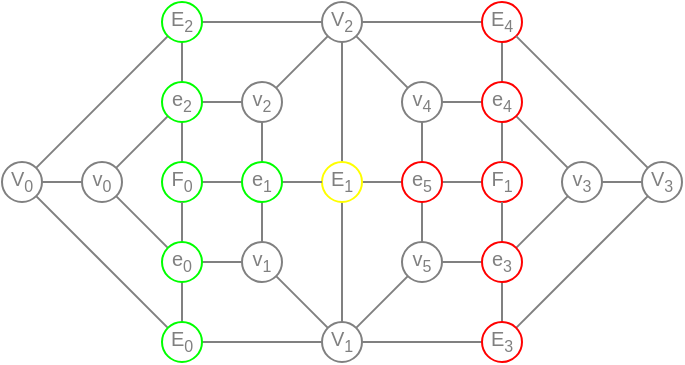<mxfile scale="2" border="0">
    <diagram id="HJPN8NNFklnFT6mf5z9x" name="Page-1">
        <mxGraphModel dx="83" dy="352" grid="1" gridSize="10" guides="1" tooltips="1" connect="1" arrows="1" fold="1" page="0" pageScale="1" pageWidth="850" pageHeight="1100" background="none" math="0" shadow="0">
            <root>
                <mxCell id="0"/>
                <mxCell id="1" style="locked=1;" parent="0" visible="0"/>
                <mxCell id="8" value="" style="triangle;whiteSpace=wrap;html=1;strokeColor=none;fillColor=#00FF00;fontColor=#808080;fillStyle=auto;rotation=-180;fontSize=10;" parent="1" vertex="1">
                    <mxGeometry x="320" y="300" width="80" height="120" as="geometry"/>
                </mxCell>
                <mxCell id="3" value="" style="triangle;whiteSpace=wrap;html=1;strokeColor=none;fillColor=#FF0000;fontColor=#808080;fillStyle=auto;fontSize=10;" parent="1" vertex="1">
                    <mxGeometry x="400" y="300" width="80" height="120" as="geometry"/>
                </mxCell>
                <mxCell id="2" value="" style="endArrow=none;html=1;startArrow=oval;startFill=1;endFill=0;rounded=0;strokeColor=#808080;targetPerimeterSpacing=0;sourcePerimeterSpacing=0;startSize=5;endSize=5;fontSize=10;fontColor=#808080;" parent="1" edge="1">
                    <mxGeometry width="50" height="50" relative="1" as="geometry">
                        <mxPoint x="320" y="360" as="sourcePoint"/>
                        <mxPoint x="400" y="300" as="targetPoint"/>
                    </mxGeometry>
                </mxCell>
                <mxCell id="4" value="" style="endArrow=none;html=1;startArrow=oval;startFill=1;endFill=0;rounded=0;strokeColor=#808080;targetPerimeterSpacing=0;sourcePerimeterSpacing=0;startSize=5;endSize=5;fontSize=10;fontColor=#808080;" parent="1" edge="1">
                    <mxGeometry width="50" height="50" relative="1" as="geometry">
                        <mxPoint x="400" y="300" as="sourcePoint"/>
                        <mxPoint x="480" y="360" as="targetPoint"/>
                    </mxGeometry>
                </mxCell>
                <mxCell id="5" value="" style="endArrow=none;html=1;startArrow=oval;startFill=1;endFill=0;rounded=0;strokeColor=#808080;targetPerimeterSpacing=0;sourcePerimeterSpacing=0;startSize=5;endSize=5;fontSize=10;fontColor=#808080;" parent="1" edge="1">
                    <mxGeometry width="50" height="50" relative="1" as="geometry">
                        <mxPoint x="480" y="360" as="sourcePoint"/>
                        <mxPoint x="400" y="420" as="targetPoint"/>
                    </mxGeometry>
                </mxCell>
                <mxCell id="6" value="" style="endArrow=none;html=1;startArrow=oval;startFill=1;endFill=0;rounded=0;strokeColor=#808080;targetPerimeterSpacing=0;sourcePerimeterSpacing=0;startSize=5;endSize=5;fontSize=10;fontColor=#808080;" parent="1" edge="1">
                    <mxGeometry width="50" height="50" relative="1" as="geometry">
                        <mxPoint x="400" y="420" as="sourcePoint"/>
                        <mxPoint x="320" y="360" as="targetPoint"/>
                    </mxGeometry>
                </mxCell>
                <mxCell id="7" value="" style="endArrow=none;html=1;startArrow=none;startFill=0;endFill=0;rounded=0;strokeColor=#808080;fontSize=10;fontColor=#808080;" parent="1" edge="1">
                    <mxGeometry width="50" height="50" relative="1" as="geometry">
                        <mxPoint x="400" y="420" as="sourcePoint"/>
                        <mxPoint x="400" y="300" as="targetPoint"/>
                    </mxGeometry>
                </mxCell>
                <mxCell id="10" value="V&lt;sub style=&quot;&quot;&gt;&lt;font style=&quot;font-size: 8px;&quot;&gt;1&lt;/font&gt;&lt;/sub&gt;" style="edgeLabel;html=1;align=center;verticalAlign=top;resizable=0;points=[];labelBackgroundColor=none;fontColor=#808080;fontSize=10;" parent="1" vertex="1" connectable="0">
                    <mxGeometry x="400.004" y="420.002" as="geometry"/>
                </mxCell>
                <mxCell id="11" value="V&lt;sub style=&quot;&quot;&gt;&lt;font style=&quot;font-size: 8px;&quot;&gt;0&lt;/font&gt;&lt;/sub&gt;" style="edgeLabel;html=1;align=right;verticalAlign=middle;resizable=0;points=[];labelBackgroundColor=none;fontColor=#808080;labelPosition=left;verticalLabelPosition=middle;fontSize=10;" parent="1" vertex="1" connectable="0">
                    <mxGeometry x="310.004" y="360.002" as="geometry"/>
                </mxCell>
                <mxCell id="12" value="V&lt;sub style=&quot;&quot;&gt;&lt;font style=&quot;font-size: 8px;&quot;&gt;2&lt;/font&gt;&lt;/sub&gt;" style="edgeLabel;html=1;align=center;verticalAlign=bottom;resizable=0;points=[];labelBackgroundColor=none;fontColor=#808080;fontSize=10;" parent="1" vertex="1" connectable="0">
                    <mxGeometry x="400.004" y="300.002" as="geometry"/>
                </mxCell>
                <mxCell id="13" value="V&lt;sub style=&quot;&quot;&gt;&lt;font style=&quot;font-size: 8px;&quot;&gt;3&lt;/font&gt;&lt;/sub&gt;" style="edgeLabel;html=1;align=left;verticalAlign=middle;resizable=0;points=[];labelBackgroundColor=none;fontColor=#808080;fontSize=10;" parent="1" vertex="1" connectable="0">
                    <mxGeometry x="490.004" y="360.002" as="geometry"/>
                </mxCell>
                <mxCell id="14" value="F&lt;sub style=&quot;&quot;&gt;&lt;font style=&quot;font-size: 8px;&quot;&gt;0&lt;/font&gt;&lt;/sub&gt;" style="edgeLabel;html=1;align=center;verticalAlign=middle;resizable=0;points=[];labelBackgroundColor=none;fontColor=#808080;fontSize=10;" parent="1" vertex="1" connectable="0">
                    <mxGeometry x="370.004" y="360.002" as="geometry">
                        <mxPoint y="1" as="offset"/>
                    </mxGeometry>
                </mxCell>
                <mxCell id="15" value="F&lt;sub style=&quot;&quot;&gt;&lt;font style=&quot;font-size: 8px;&quot;&gt;1&lt;/font&gt;&lt;/sub&gt;" style="edgeLabel;html=1;align=center;verticalAlign=middle;resizable=0;points=[];labelBackgroundColor=none;fontColor=#808080;fontSize=10;" parent="1" vertex="1" connectable="0">
                    <mxGeometry x="430.004" y="360.002" as="geometry">
                        <mxPoint y="1" as="offset"/>
                    </mxGeometry>
                </mxCell>
                <mxCell id="16" value="&lt;font style=&quot;font-size: 10px;&quot;&gt;E&lt;/font&gt;&lt;sub style=&quot;&quot;&gt;&lt;font style=&quot;font-size: 8px;&quot;&gt;1&lt;/font&gt;&lt;/sub&gt;" style="edgeLabel;html=1;align=left;verticalAlign=middle;resizable=0;points=[];labelBackgroundColor=none;fontColor=#808080;fontSize=10;" parent="1" vertex="1" connectable="0">
                    <mxGeometry x="400.004" y="360.002" as="geometry">
                        <mxPoint y="1" as="offset"/>
                    </mxGeometry>
                </mxCell>
                <mxCell id="17" value="&lt;font style=&quot;font-size: 10px;&quot;&gt;E&lt;/font&gt;&lt;sub style=&quot;&quot;&gt;&lt;font style=&quot;font-size: 8px;&quot;&gt;0&lt;/font&gt;&lt;/sub&gt;" style="edgeLabel;html=1;align=right;verticalAlign=top;resizable=0;points=[];labelBackgroundColor=none;fontColor=#808080;fontSize=10;" parent="1" vertex="1" connectable="0">
                    <mxGeometry x="360.004" y="390.002" as="geometry">
                        <mxPoint x="1" y="-8" as="offset"/>
                    </mxGeometry>
                </mxCell>
                <mxCell id="18" value="&lt;font style=&quot;font-size: 10px;&quot;&gt;E&lt;/font&gt;&lt;sub style=&quot;&quot;&gt;&lt;font style=&quot;font-size: 8px;&quot;&gt;2&lt;/font&gt;&lt;/sub&gt;" style="edgeLabel;html=1;align=center;verticalAlign=middle;resizable=0;points=[];labelBackgroundColor=none;fontColor=#808080;fontSize=10;labelPosition=center;verticalLabelPosition=middle;spacing=0;" parent="1" vertex="1" connectable="0">
                    <mxGeometry x="350.004" y="330.002" as="geometry">
                        <mxPoint x="2" y="-6" as="offset"/>
                    </mxGeometry>
                </mxCell>
                <mxCell id="19" value="&lt;font style=&quot;font-size: 10px;&quot;&gt;E&lt;/font&gt;&lt;sub style=&quot;&quot;&gt;&lt;font style=&quot;font-size: 8px;&quot;&gt;3&lt;/font&gt;&lt;/sub&gt;" style="edgeLabel;html=1;align=left;verticalAlign=top;resizable=0;points=[];labelBackgroundColor=none;fontColor=#808080;fontSize=10;" parent="1" vertex="1" connectable="0">
                    <mxGeometry x="440.004" y="390.002" as="geometry">
                        <mxPoint x="1" y="-8" as="offset"/>
                    </mxGeometry>
                </mxCell>
                <mxCell id="20" value="&lt;font style=&quot;font-size: 10px;&quot;&gt;E&lt;/font&gt;&lt;sub style=&quot;&quot;&gt;&lt;font style=&quot;font-size: 8px;&quot;&gt;4&lt;/font&gt;&lt;/sub&gt;" style="edgeLabel;html=1;align=center;verticalAlign=middle;resizable=0;points=[];labelBackgroundColor=none;fontColor=#808080;fontSize=10;labelPosition=left;verticalLabelPosition=middle;spacing=0;" parent="1" vertex="1" connectable="0">
                    <mxGeometry x="442.004" y="330.002" as="geometry">
                        <mxPoint x="2" y="-6" as="offset"/>
                    </mxGeometry>
                </mxCell>
                <object label="Spaced" id="115">
                    <mxCell style="locked=1;" parent="0" visible="0"/>
                </object>
                <mxCell id="116" value="" style="edgeStyle=none;html=1;fontSize=8;fontColor=#808080;rounded=0;endArrow=none;endFill=0;strokeColor=#808080;" parent="115" source="122" target="146" edge="1">
                    <mxGeometry relative="1" as="geometry"/>
                </mxCell>
                <mxCell id="117" value="" style="edgeStyle=none;shape=connector;rounded=0;html=1;labelBackgroundColor=default;strokeColor=#808080;fontFamily=Helvetica;fontSize=8;fontColor=#808080;endArrow=none;endFill=0;startArrow=none;" parent="115" source="122" target="127" edge="1">
                    <mxGeometry relative="1" as="geometry"/>
                </mxCell>
                <mxCell id="118" value="" style="edgeStyle=none;shape=connector;rounded=0;html=1;labelBackgroundColor=default;strokeColor=#808080;fontFamily=Helvetica;fontSize=8;fontColor=#808080;endArrow=none;endFill=0;" parent="115" source="122" target="130" edge="1">
                    <mxGeometry relative="1" as="geometry"/>
                </mxCell>
                <mxCell id="119" value="" style="edgeStyle=none;shape=connector;rounded=0;html=1;labelBackgroundColor=default;strokeColor=#808080;fontFamily=Helvetica;fontSize=8;fontColor=#808080;endArrow=none;endFill=0;" parent="115" source="122" target="130" edge="1">
                    <mxGeometry relative="1" as="geometry"/>
                </mxCell>
                <mxCell id="120" value="" style="edgeStyle=none;shape=connector;rounded=0;html=1;labelBackgroundColor=default;strokeColor=#808080;fontFamily=Helvetica;fontSize=8;fontColor=#808080;endArrow=none;endFill=0;" parent="115" source="122" target="130" edge="1">
                    <mxGeometry relative="1" as="geometry"/>
                </mxCell>
                <mxCell id="121" value="" style="edgeStyle=none;shape=connector;rounded=0;html=1;labelBackgroundColor=default;strokeColor=#808080;fontFamily=Helvetica;fontSize=8;fontColor=#808080;endArrow=none;endFill=0;" parent="115" source="122" target="130" edge="1">
                    <mxGeometry relative="1" as="geometry"/>
                </mxCell>
                <mxCell id="122" value="F&lt;sub style=&quot;&quot;&gt;&lt;font style=&quot;font-size: 8px;&quot;&gt;0&lt;/font&gt;&lt;/sub&gt;" style="ellipse;whiteSpace=wrap;html=1;aspect=fixed;fontSize=10;fillColor=none;strokeColor=#00FF00;fontColor=#808080;" parent="115" vertex="1">
                    <mxGeometry x="610" y="350" width="20" height="20" as="geometry"/>
                </mxCell>
                <mxCell id="123" value="" style="edgeStyle=none;shape=connector;rounded=0;html=1;labelBackgroundColor=default;strokeColor=#808080;fontFamily=Helvetica;fontSize=8;fontColor=#808080;endArrow=none;endFill=0;" parent="115" source="146" target="131" edge="1">
                    <mxGeometry relative="1" as="geometry"/>
                </mxCell>
                <mxCell id="124" style="edgeStyle=none;shape=connector;rounded=0;html=1;labelBackgroundColor=default;strokeColor=#808080;fontFamily=Helvetica;fontSize=8;fontColor=#808080;endArrow=none;endFill=0;" parent="115" source="146" target="132" edge="1">
                    <mxGeometry relative="1" as="geometry"/>
                </mxCell>
                <mxCell id="125" value="" style="edgeStyle=none;shape=connector;rounded=0;html=1;labelBackgroundColor=default;strokeColor=#808080;fontFamily=Helvetica;fontSize=8;fontColor=#808080;endArrow=none;endFill=0;" parent="115" source="127" target="132" edge="1">
                    <mxGeometry relative="1" as="geometry"/>
                </mxCell>
                <mxCell id="126" style="edgeStyle=none;shape=connector;rounded=0;html=1;labelBackgroundColor=default;strokeColor=#808080;fontFamily=Helvetica;fontSize=8;fontColor=#808080;endArrow=none;endFill=0;" parent="115" source="127" target="133" edge="1">
                    <mxGeometry relative="1" as="geometry"/>
                </mxCell>
                <mxCell id="127" value="E&lt;sub style=&quot;&quot;&gt;&lt;font style=&quot;font-size: 8px;&quot;&gt;1&lt;/font&gt;&lt;/sub&gt;" style="ellipse;whiteSpace=wrap;html=1;aspect=fixed;fontSize=10;fillColor=none;strokeColor=#FFFF00;fontColor=#808080;" parent="115" vertex="1">
                    <mxGeometry x="650" y="350" width="20" height="20" as="geometry"/>
                </mxCell>
                <mxCell id="128" value="" style="edgeStyle=none;shape=connector;rounded=0;html=1;labelBackgroundColor=default;strokeColor=#808080;fontFamily=Helvetica;fontSize=8;fontColor=#808080;endArrow=none;endFill=0;" parent="115" source="130" target="133" edge="1">
                    <mxGeometry relative="1" as="geometry"/>
                </mxCell>
                <mxCell id="129" style="edgeStyle=none;shape=connector;rounded=0;html=1;labelBackgroundColor=default;strokeColor=#808080;fontFamily=Helvetica;fontSize=8;fontColor=#808080;endArrow=none;endFill=0;" parent="115" source="130" target="131" edge="1">
                    <mxGeometry relative="1" as="geometry"/>
                </mxCell>
                <mxCell id="130" value="E&lt;sub style=&quot;&quot;&gt;&lt;font style=&quot;font-size: 8px;&quot;&gt;2&lt;/font&gt;&lt;/sub&gt;" style="ellipse;whiteSpace=wrap;html=1;aspect=fixed;fontSize=10;fillColor=none;strokeColor=#00FF00;fontColor=#808080;" parent="115" vertex="1">
                    <mxGeometry x="610" y="320" width="20" height="20" as="geometry"/>
                </mxCell>
                <mxCell id="131" value="V&lt;sub style=&quot;&quot;&gt;&lt;font style=&quot;font-size: 8px;&quot;&gt;0&lt;/font&gt;&lt;/sub&gt;" style="ellipse;whiteSpace=wrap;html=1;aspect=fixed;fontSize=10;fillColor=none;strokeColor=#808080;fontColor=#808080;" parent="115" vertex="1">
                    <mxGeometry x="570" y="350" width="20" height="20" as="geometry"/>
                </mxCell>
                <mxCell id="132" value="V&lt;sub style=&quot;&quot;&gt;&lt;font style=&quot;font-size: 8px;&quot;&gt;1&lt;/font&gt;&lt;/sub&gt;" style="ellipse;whiteSpace=wrap;html=1;aspect=fixed;fontSize=10;fillColor=none;strokeColor=#808080;fontColor=#808080;" parent="115" vertex="1">
                    <mxGeometry x="650" y="410" width="20" height="20" as="geometry"/>
                </mxCell>
                <mxCell id="133" value="V&lt;sub style=&quot;&quot;&gt;&lt;font style=&quot;font-size: 8px;&quot;&gt;2&lt;/font&gt;&lt;/sub&gt;" style="ellipse;whiteSpace=wrap;html=1;aspect=fixed;fontSize=10;fillColor=none;strokeColor=#808080;fontColor=#808080;" parent="115" vertex="1">
                    <mxGeometry x="650" y="290" width="20" height="20" as="geometry"/>
                </mxCell>
                <mxCell id="134" style="edgeStyle=none;shape=connector;rounded=0;html=1;labelBackgroundColor=default;strokeColor=#808080;fontFamily=Helvetica;fontSize=8;fontColor=#808080;endArrow=none;endFill=0;" parent="115" source="136" target="127" edge="1">
                    <mxGeometry relative="1" as="geometry"/>
                </mxCell>
                <mxCell id="135" value="" style="edgeStyle=none;shape=connector;rounded=0;html=1;labelBackgroundColor=default;strokeColor=#808080;fontFamily=Helvetica;fontSize=8;fontColor=#808080;endArrow=none;endFill=0;" parent="115" source="136" target="140" edge="1">
                    <mxGeometry relative="1" as="geometry"/>
                </mxCell>
                <mxCell id="136" value="F&lt;sub style=&quot;&quot;&gt;&lt;font style=&quot;font-size: 8px;&quot;&gt;1&lt;/font&gt;&lt;/sub&gt;" style="ellipse;whiteSpace=wrap;html=1;aspect=fixed;fontSize=10;fillColor=none;strokeColor=#FF0000;fontColor=#808080;" parent="115" vertex="1">
                    <mxGeometry x="690" y="350" width="20" height="20" as="geometry"/>
                </mxCell>
                <mxCell id="137" value="" style="edgeStyle=none;shape=connector;rounded=0;html=1;labelBackgroundColor=default;strokeColor=#808080;fontFamily=Helvetica;fontSize=8;fontColor=#808080;endArrow=none;endFill=0;" parent="115" source="136" target="143" edge="1">
                    <mxGeometry relative="1" as="geometry"/>
                </mxCell>
                <mxCell id="138" value="" style="edgeStyle=none;shape=connector;rounded=0;html=1;labelBackgroundColor=default;strokeColor=#808080;fontFamily=Helvetica;fontSize=8;fontColor=#808080;endArrow=none;endFill=0;" parent="115" source="140" target="144" edge="1">
                    <mxGeometry relative="1" as="geometry"/>
                </mxCell>
                <mxCell id="139" style="edgeStyle=none;shape=connector;rounded=0;html=1;labelBackgroundColor=default;strokeColor=#808080;fontFamily=Helvetica;fontSize=8;fontColor=#808080;endArrow=none;endFill=0;" parent="115" source="140" target="132" edge="1">
                    <mxGeometry relative="1" as="geometry"/>
                </mxCell>
                <mxCell id="140" value="E&lt;sub style=&quot;&quot;&gt;&lt;font style=&quot;font-size: 8px;&quot;&gt;3&lt;/font&gt;&lt;/sub&gt;" style="ellipse;whiteSpace=wrap;html=1;aspect=fixed;fontSize=10;fillColor=none;strokeColor=#FF0000;fontColor=#808080;" parent="115" vertex="1">
                    <mxGeometry x="690" y="380" width="20" height="20" as="geometry"/>
                </mxCell>
                <mxCell id="141" style="edgeStyle=none;shape=connector;rounded=0;html=1;labelBackgroundColor=default;strokeColor=#808080;fontFamily=Helvetica;fontSize=8;fontColor=#808080;endArrow=none;endFill=0;" parent="115" source="143" target="144" edge="1">
                    <mxGeometry relative="1" as="geometry"/>
                </mxCell>
                <mxCell id="142" style="edgeStyle=none;shape=connector;rounded=0;html=1;labelBackgroundColor=default;strokeColor=#808080;fontFamily=Helvetica;fontSize=8;fontColor=#808080;endArrow=none;endFill=0;" parent="115" source="143" target="133" edge="1">
                    <mxGeometry relative="1" as="geometry"/>
                </mxCell>
                <mxCell id="143" value="E&lt;sub style=&quot;&quot;&gt;&lt;font style=&quot;font-size: 8px;&quot;&gt;4&lt;/font&gt;&lt;/sub&gt;" style="ellipse;whiteSpace=wrap;html=1;aspect=fixed;fontSize=10;fillColor=none;strokeColor=#FF0000;fontColor=#808080;" parent="115" vertex="1">
                    <mxGeometry x="690" y="320" width="20" height="20" as="geometry"/>
                </mxCell>
                <mxCell id="144" value="V&lt;sub style=&quot;&quot;&gt;&lt;font style=&quot;font-size: 8px;&quot;&gt;3&lt;/font&gt;&lt;/sub&gt;" style="ellipse;whiteSpace=wrap;html=1;aspect=fixed;fontSize=10;fillColor=none;strokeColor=#808080;fontColor=#808080;" parent="115" vertex="1">
                    <mxGeometry x="732" y="350" width="20" height="20" as="geometry"/>
                </mxCell>
                <mxCell id="145" value="" style="edgeStyle=none;shape=connector;rounded=0;html=1;labelBackgroundColor=default;strokeColor=#808080;fontFamily=Helvetica;fontSize=8;fontColor=#808080;endArrow=none;endFill=0;" parent="115" source="122" target="146" edge="1">
                    <mxGeometry relative="1" as="geometry">
                        <mxPoint x="588.944" y="344.472" as="sourcePoint"/>
                        <mxPoint x="651.056" y="375.528" as="targetPoint"/>
                    </mxGeometry>
                </mxCell>
                <mxCell id="146" value="E&lt;sub style=&quot;&quot;&gt;&lt;font style=&quot;font-size: 8px;&quot;&gt;0&lt;/font&gt;&lt;/sub&gt;" style="ellipse;whiteSpace=wrap;html=1;aspect=fixed;fontSize=10;fillColor=none;strokeColor=#00FF00;fontColor=#808080;" parent="115" vertex="1">
                    <mxGeometry x="610" y="380" width="20" height="20" as="geometry"/>
                </mxCell>
                <mxCell id="147" value="Ordered" style="" parent="0" visible="0"/>
                <mxCell id="148" value="" style="edgeStyle=none;html=1;fontSize=8;fontColor=#808080;rounded=0;endArrow=none;endFill=0;strokeColor=#808080;" parent="147" source="154" target="178" edge="1">
                    <mxGeometry relative="1" as="geometry"/>
                </mxCell>
                <mxCell id="149" value="" style="edgeStyle=none;shape=connector;rounded=0;html=1;labelBackgroundColor=default;strokeColor=#808080;fontFamily=Helvetica;fontSize=8;fontColor=#808080;endArrow=none;endFill=0;startArrow=none;" parent="147" source="154" target="159" edge="1">
                    <mxGeometry relative="1" as="geometry"/>
                </mxCell>
                <mxCell id="150" value="" style="edgeStyle=none;shape=connector;rounded=0;html=1;labelBackgroundColor=default;strokeColor=#808080;fontFamily=Helvetica;fontSize=8;fontColor=#808080;endArrow=none;endFill=0;" parent="147" source="154" target="162" edge="1">
                    <mxGeometry relative="1" as="geometry"/>
                </mxCell>
                <mxCell id="151" value="" style="edgeStyle=none;shape=connector;rounded=0;html=1;labelBackgroundColor=default;strokeColor=#808080;fontFamily=Helvetica;fontSize=8;fontColor=#808080;endArrow=none;endFill=0;" parent="147" source="154" target="162" edge="1">
                    <mxGeometry relative="1" as="geometry"/>
                </mxCell>
                <mxCell id="152" value="" style="edgeStyle=none;shape=connector;rounded=0;html=1;labelBackgroundColor=default;strokeColor=#808080;fontFamily=Helvetica;fontSize=8;fontColor=#808080;endArrow=none;endFill=0;" parent="147" source="154" target="162" edge="1">
                    <mxGeometry relative="1" as="geometry"/>
                </mxCell>
                <mxCell id="153" value="" style="edgeStyle=none;shape=connector;rounded=0;html=1;labelBackgroundColor=default;strokeColor=#808080;fontFamily=Helvetica;fontSize=8;fontColor=#808080;endArrow=none;endFill=0;" parent="147" source="154" target="162" edge="1">
                    <mxGeometry relative="1" as="geometry"/>
                </mxCell>
                <mxCell id="154" value="F&lt;sub style=&quot;&quot;&gt;&lt;font style=&quot;font-size: 8px;&quot;&gt;0&lt;/font&gt;&lt;/sub&gt;" style="ellipse;whiteSpace=wrap;html=1;aspect=fixed;fontSize=10;fillColor=none;strokeColor=#00FF00;fontColor=#808080;" parent="147" vertex="1">
                    <mxGeometry x="610" y="490" width="20" height="20" as="geometry"/>
                </mxCell>
                <mxCell id="155" value="" style="edgeStyle=none;shape=connector;rounded=0;html=1;labelBackgroundColor=default;strokeColor=#808080;fontFamily=Helvetica;fontSize=8;fontColor=#808080;endArrow=none;endFill=0;" parent="147" source="178" target="163" edge="1">
                    <mxGeometry relative="1" as="geometry"/>
                </mxCell>
                <mxCell id="156" style="edgeStyle=none;shape=connector;rounded=0;html=1;labelBackgroundColor=default;strokeColor=#808080;fontFamily=Helvetica;fontSize=8;fontColor=#808080;endArrow=none;endFill=0;" parent="147" source="178" target="164" edge="1">
                    <mxGeometry relative="1" as="geometry"/>
                </mxCell>
                <mxCell id="157" value="" style="edgeStyle=none;shape=connector;rounded=0;html=1;labelBackgroundColor=default;strokeColor=#808080;fontFamily=Helvetica;fontSize=8;fontColor=#808080;endArrow=none;endFill=0;" parent="147" source="159" target="164" edge="1">
                    <mxGeometry relative="1" as="geometry"/>
                </mxCell>
                <mxCell id="158" style="edgeStyle=none;shape=connector;rounded=0;html=1;labelBackgroundColor=default;strokeColor=#808080;fontFamily=Helvetica;fontSize=8;fontColor=#808080;endArrow=none;endFill=0;" parent="147" source="159" target="165" edge="1">
                    <mxGeometry relative="1" as="geometry"/>
                </mxCell>
                <mxCell id="159" value="E&lt;sub style=&quot;&quot;&gt;&lt;font style=&quot;font-size: 8px;&quot;&gt;1&lt;/font&gt;&lt;/sub&gt;" style="ellipse;whiteSpace=wrap;html=1;aspect=fixed;fontSize=10;fillColor=none;strokeColor=#FFFF00;fontColor=#808080;" parent="147" vertex="1">
                    <mxGeometry x="650" y="530" width="20" height="20" as="geometry"/>
                </mxCell>
                <mxCell id="160" value="" style="edgeStyle=none;shape=connector;rounded=0;html=1;labelBackgroundColor=default;strokeColor=#808080;fontFamily=Helvetica;fontSize=8;fontColor=#808080;endArrow=none;endFill=0;" parent="147" source="162" target="165" edge="1">
                    <mxGeometry relative="1" as="geometry"/>
                </mxCell>
                <mxCell id="161" style="edgeStyle=none;shape=connector;rounded=0;html=1;labelBackgroundColor=default;strokeColor=#808080;fontFamily=Helvetica;fontSize=8;fontColor=#808080;endArrow=none;endFill=0;" parent="147" source="162" target="163" edge="1">
                    <mxGeometry relative="1" as="geometry"/>
                </mxCell>
                <mxCell id="162" value="E&lt;sub style=&quot;&quot;&gt;&lt;font style=&quot;font-size: 8px;&quot;&gt;2&lt;/font&gt;&lt;/sub&gt;" style="ellipse;whiteSpace=wrap;html=1;aspect=fixed;fontSize=10;fillColor=none;strokeColor=#00FF00;fontColor=#808080;" parent="147" vertex="1">
                    <mxGeometry x="610" y="530" width="20" height="20" as="geometry"/>
                </mxCell>
                <mxCell id="163" value="V&lt;sub style=&quot;&quot;&gt;&lt;font style=&quot;font-size: 8px;&quot;&gt;0&lt;/font&gt;&lt;/sub&gt;" style="ellipse;whiteSpace=wrap;html=1;aspect=fixed;fontSize=10;fillColor=none;strokeColor=#808080;fontColor=#808080;" parent="147" vertex="1">
                    <mxGeometry x="590" y="570" width="20" height="20" as="geometry"/>
                </mxCell>
                <mxCell id="164" value="V&lt;sub style=&quot;&quot;&gt;&lt;font style=&quot;font-size: 8px;&quot;&gt;1&lt;/font&gt;&lt;/sub&gt;" style="ellipse;whiteSpace=wrap;html=1;aspect=fixed;fontSize=10;fillColor=none;strokeColor=#808080;fontColor=#808080;" parent="147" vertex="1">
                    <mxGeometry x="630" y="570" width="20" height="20" as="geometry"/>
                </mxCell>
                <mxCell id="165" value="V&lt;sub style=&quot;&quot;&gt;&lt;font style=&quot;font-size: 8px;&quot;&gt;2&lt;/font&gt;&lt;/sub&gt;" style="ellipse;whiteSpace=wrap;html=1;aspect=fixed;fontSize=10;fillColor=none;strokeColor=#808080;fontColor=#808080;" parent="147" vertex="1">
                    <mxGeometry x="670" y="570" width="20" height="20" as="geometry"/>
                </mxCell>
                <mxCell id="166" style="edgeStyle=none;shape=connector;rounded=0;html=1;labelBackgroundColor=default;strokeColor=#808080;fontFamily=Helvetica;fontSize=8;fontColor=#808080;endArrow=none;endFill=0;" parent="147" source="168" target="159" edge="1">
                    <mxGeometry relative="1" as="geometry"/>
                </mxCell>
                <mxCell id="167" value="" style="edgeStyle=none;shape=connector;rounded=0;html=1;labelBackgroundColor=default;strokeColor=#808080;fontFamily=Helvetica;fontSize=8;fontColor=#808080;endArrow=none;endFill=0;" parent="147" source="168" target="172" edge="1">
                    <mxGeometry relative="1" as="geometry"/>
                </mxCell>
                <mxCell id="168" value="F&lt;sub style=&quot;&quot;&gt;&lt;font style=&quot;font-size: 8px;&quot;&gt;1&lt;/font&gt;&lt;/sub&gt;" style="ellipse;whiteSpace=wrap;html=1;aspect=fixed;fontSize=10;fillColor=none;strokeColor=#FF0000;fontColor=#808080;" parent="147" vertex="1">
                    <mxGeometry x="690" y="490" width="20" height="20" as="geometry"/>
                </mxCell>
                <mxCell id="169" value="" style="edgeStyle=none;shape=connector;rounded=0;html=1;labelBackgroundColor=default;strokeColor=#808080;fontFamily=Helvetica;fontSize=8;fontColor=#808080;endArrow=none;endFill=0;" parent="147" source="168" target="175" edge="1">
                    <mxGeometry relative="1" as="geometry"/>
                </mxCell>
                <mxCell id="170" value="" style="edgeStyle=none;shape=connector;rounded=0;html=1;labelBackgroundColor=default;strokeColor=#808080;fontFamily=Helvetica;fontSize=8;fontColor=#808080;endArrow=none;endFill=0;" parent="147" source="172" target="176" edge="1">
                    <mxGeometry relative="1" as="geometry"/>
                </mxCell>
                <mxCell id="171" style="edgeStyle=none;shape=connector;rounded=0;html=1;labelBackgroundColor=default;strokeColor=#808080;fontFamily=Helvetica;fontSize=8;fontColor=#808080;endArrow=none;endFill=0;" parent="147" source="172" target="164" edge="1">
                    <mxGeometry relative="1" as="geometry"/>
                </mxCell>
                <mxCell id="172" value="E&lt;sub style=&quot;&quot;&gt;&lt;font style=&quot;font-size: 8px;&quot;&gt;3&lt;/font&gt;&lt;/sub&gt;" style="ellipse;whiteSpace=wrap;html=1;aspect=fixed;fontSize=10;fillColor=none;strokeColor=#FF0000;fontColor=#808080;" parent="147" vertex="1">
                    <mxGeometry x="692" y="530" width="20" height="20" as="geometry"/>
                </mxCell>
                <mxCell id="173" style="edgeStyle=none;shape=connector;rounded=0;html=1;labelBackgroundColor=default;strokeColor=#808080;fontFamily=Helvetica;fontSize=8;fontColor=#808080;endArrow=none;endFill=0;" parent="147" source="175" target="176" edge="1">
                    <mxGeometry relative="1" as="geometry"/>
                </mxCell>
                <mxCell id="174" style="edgeStyle=none;shape=connector;rounded=0;html=1;labelBackgroundColor=default;strokeColor=#808080;fontFamily=Helvetica;fontSize=8;fontColor=#808080;endArrow=none;endFill=0;" parent="147" source="175" target="165" edge="1">
                    <mxGeometry relative="1" as="geometry"/>
                </mxCell>
                <mxCell id="175" value="E&lt;sub style=&quot;&quot;&gt;&lt;font style=&quot;font-size: 8px;&quot;&gt;4&lt;/font&gt;&lt;/sub&gt;" style="ellipse;whiteSpace=wrap;html=1;aspect=fixed;fontSize=10;fillColor=none;strokeColor=#FF0000;fontColor=#808080;" parent="147" vertex="1">
                    <mxGeometry x="730" y="530" width="20" height="20" as="geometry"/>
                </mxCell>
                <mxCell id="176" value="V&lt;sub style=&quot;&quot;&gt;&lt;font style=&quot;font-size: 8px;&quot;&gt;3&lt;/font&gt;&lt;/sub&gt;" style="ellipse;whiteSpace=wrap;html=1;aspect=fixed;fontSize=10;fillColor=none;strokeColor=#808080;fontColor=#808080;" parent="147" vertex="1">
                    <mxGeometry x="710" y="570" width="20" height="20" as="geometry"/>
                </mxCell>
                <mxCell id="177" value="" style="edgeStyle=none;shape=connector;rounded=0;html=1;labelBackgroundColor=default;strokeColor=#808080;fontFamily=Helvetica;fontSize=8;fontColor=#808080;endArrow=none;endFill=0;" parent="147" source="154" target="178" edge="1">
                    <mxGeometry relative="1" as="geometry">
                        <mxPoint x="588.944" y="554.472" as="sourcePoint"/>
                        <mxPoint x="651.056" y="585.528" as="targetPoint"/>
                    </mxGeometry>
                </mxCell>
                <mxCell id="178" value="E&lt;sub style=&quot;&quot;&gt;&lt;font style=&quot;font-size: 8px;&quot;&gt;0&lt;/font&gt;&lt;/sub&gt;" style="ellipse;whiteSpace=wrap;html=1;aspect=fixed;fontSize=10;fillColor=none;strokeColor=#00FF00;fontColor=#808080;" parent="147" vertex="1">
                    <mxGeometry x="570" y="530" width="20" height="20" as="geometry"/>
                </mxCell>
                <mxCell id="210" value="Untitled Layer" parent="0"/>
                <mxCell id="211" value="" style="edgeStyle=none;html=1;fontSize=8;fontColor=#808080;rounded=0;endArrow=none;endFill=0;strokeColor=#808080;" edge="1" parent="210" source="217" target="241">
                    <mxGeometry relative="1" as="geometry"/>
                </mxCell>
                <mxCell id="213" value="" style="edgeStyle=none;shape=connector;rounded=0;html=1;labelBackgroundColor=default;strokeColor=#808080;fontFamily=Helvetica;fontSize=8;fontColor=#808080;endArrow=none;endFill=0;" edge="1" parent="210" source="217" target="225">
                    <mxGeometry relative="1" as="geometry"/>
                </mxCell>
                <mxCell id="214" value="" style="edgeStyle=none;shape=connector;rounded=0;html=1;labelBackgroundColor=default;strokeColor=#808080;fontFamily=Helvetica;fontSize=8;fontColor=#808080;endArrow=none;endFill=0;" edge="1" parent="210" source="217" target="225">
                    <mxGeometry relative="1" as="geometry"/>
                </mxCell>
                <mxCell id="215" value="" style="edgeStyle=none;shape=connector;rounded=0;html=1;labelBackgroundColor=default;strokeColor=#808080;fontFamily=Helvetica;fontSize=8;fontColor=#808080;endArrow=none;endFill=0;" edge="1" parent="210" source="217" target="225">
                    <mxGeometry relative="1" as="geometry"/>
                </mxCell>
                <mxCell id="216" value="" style="edgeStyle=none;shape=connector;rounded=0;html=1;labelBackgroundColor=default;strokeColor=#808080;fontFamily=Helvetica;fontSize=8;fontColor=#808080;endArrow=none;endFill=0;" edge="1" parent="210" source="217" target="225">
                    <mxGeometry relative="1" as="geometry"/>
                </mxCell>
                <mxCell id="246" style="edgeStyle=none;shape=connector;rounded=0;html=1;labelBackgroundColor=default;strokeColor=#808080;fontFamily=Helvetica;fontSize=8;fontColor=#808080;endArrow=none;endFill=0;" edge="1" parent="210" source="217" target="244">
                    <mxGeometry relative="1" as="geometry"/>
                </mxCell>
                <mxCell id="217" value="F&lt;sub style=&quot;&quot;&gt;&lt;font style=&quot;font-size: 8px;&quot;&gt;0&lt;/font&gt;&lt;/sub&gt;" style="ellipse;whiteSpace=wrap;html=1;aspect=fixed;fontSize=10;fillColor=none;strokeColor=#00FF00;fontColor=#808080;" vertex="1" parent="210">
                    <mxGeometry x="490" y="450" width="20" height="20" as="geometry"/>
                </mxCell>
                <mxCell id="259" style="edgeStyle=none;shape=connector;rounded=0;html=1;labelBackgroundColor=default;strokeColor=#808080;fontFamily=Helvetica;fontSize=8;fontColor=#808080;endArrow=none;endFill=0;" edge="1" parent="210" source="222" target="258">
                    <mxGeometry relative="1" as="geometry"/>
                </mxCell>
                <mxCell id="296" style="edgeStyle=none;shape=connector;rounded=0;html=1;labelBackgroundColor=default;strokeColor=#808080;fontFamily=Helvetica;fontSize=8;fontColor=#808080;endArrow=none;endFill=0;" edge="1" parent="210" source="222" target="228">
                    <mxGeometry relative="1" as="geometry"/>
                </mxCell>
                <mxCell id="297" style="edgeStyle=none;shape=connector;rounded=0;html=1;labelBackgroundColor=default;strokeColor=#808080;fontFamily=Helvetica;fontSize=8;fontColor=#808080;endArrow=none;endFill=0;" edge="1" parent="210" source="222" target="227">
                    <mxGeometry relative="1" as="geometry"/>
                </mxCell>
                <mxCell id="222" value="E&lt;sub style=&quot;&quot;&gt;&lt;font style=&quot;font-size: 8px;&quot;&gt;1&lt;/font&gt;&lt;/sub&gt;" style="ellipse;whiteSpace=wrap;html=1;aspect=fixed;fontSize=10;fillColor=none;strokeColor=#FFFF00;fontColor=#808080;" vertex="1" parent="210">
                    <mxGeometry x="570" y="450" width="20" height="20" as="geometry"/>
                </mxCell>
                <mxCell id="251" value="" style="edgeStyle=none;shape=connector;rounded=0;html=1;labelBackgroundColor=default;strokeColor=#808080;fontFamily=Helvetica;fontSize=8;fontColor=#808080;endArrow=none;endFill=0;" edge="1" parent="210" source="225" target="250">
                    <mxGeometry relative="1" as="geometry"/>
                </mxCell>
                <mxCell id="264" style="edgeStyle=none;shape=connector;rounded=0;html=1;labelBackgroundColor=default;strokeColor=#808080;fontFamily=Helvetica;fontSize=8;fontColor=#808080;endArrow=none;endFill=0;" edge="1" parent="210" source="225" target="261">
                    <mxGeometry relative="1" as="geometry"/>
                </mxCell>
                <mxCell id="269" style="edgeStyle=none;shape=connector;rounded=0;html=1;labelBackgroundColor=default;strokeColor=#808080;fontFamily=Helvetica;fontSize=8;fontColor=#808080;endArrow=none;endFill=0;" edge="1" parent="210" source="225" target="268">
                    <mxGeometry relative="1" as="geometry"/>
                </mxCell>
                <mxCell id="225" value="e&lt;sub style=&quot;&quot;&gt;&lt;font style=&quot;font-size: 8px;&quot;&gt;2&lt;/font&gt;&lt;/sub&gt;" style="ellipse;whiteSpace=wrap;html=1;aspect=fixed;fontSize=10;fillColor=none;strokeColor=#00FF00;fontColor=#808080;" vertex="1" parent="210">
                    <mxGeometry x="490" y="410" width="20" height="20" as="geometry"/>
                </mxCell>
                <mxCell id="226" value="V&lt;sub style=&quot;&quot;&gt;&lt;font style=&quot;font-size: 8px;&quot;&gt;0&lt;/font&gt;&lt;/sub&gt;" style="ellipse;whiteSpace=wrap;html=1;aspect=fixed;fontSize=10;fillColor=none;strokeColor=#808080;fontColor=#808080;" vertex="1" parent="210">
                    <mxGeometry x="410" y="450" width="20" height="20" as="geometry"/>
                </mxCell>
                <mxCell id="274" style="edgeStyle=none;shape=connector;rounded=0;html=1;labelBackgroundColor=default;strokeColor=#808080;fontFamily=Helvetica;fontSize=8;fontColor=#808080;endArrow=none;endFill=0;" edge="1" parent="210" source="227" target="262">
                    <mxGeometry relative="1" as="geometry"/>
                </mxCell>
                <mxCell id="281" style="edgeStyle=none;shape=connector;rounded=0;html=1;labelBackgroundColor=default;strokeColor=#808080;fontFamily=Helvetica;fontSize=8;fontColor=#808080;endArrow=none;endFill=0;" edge="1" parent="210" source="227" target="280">
                    <mxGeometry relative="1" as="geometry"/>
                </mxCell>
                <mxCell id="288" style="edgeStyle=none;shape=connector;rounded=0;html=1;labelBackgroundColor=default;strokeColor=#808080;fontFamily=Helvetica;fontSize=8;fontColor=#808080;endArrow=none;endFill=0;" edge="1" parent="210" source="227" target="235">
                    <mxGeometry relative="1" as="geometry"/>
                </mxCell>
                <mxCell id="227" value="V&lt;sub style=&quot;&quot;&gt;&lt;font style=&quot;font-size: 8px;&quot;&gt;1&lt;/font&gt;&lt;/sub&gt;" style="ellipse;whiteSpace=wrap;html=1;aspect=fixed;fontSize=10;fillColor=none;strokeColor=#808080;fontColor=#808080;" vertex="1" parent="210">
                    <mxGeometry x="570" y="530" width="20" height="20" as="geometry"/>
                </mxCell>
                <mxCell id="293" style="edgeStyle=none;shape=connector;rounded=0;html=1;labelBackgroundColor=default;strokeColor=#808080;fontFamily=Helvetica;fontSize=8;fontColor=#808080;endArrow=none;endFill=0;" edge="1" parent="210" source="228" target="268">
                    <mxGeometry relative="1" as="geometry"/>
                </mxCell>
                <mxCell id="294" style="edgeStyle=none;shape=connector;rounded=0;html=1;labelBackgroundColor=default;strokeColor=#808080;fontFamily=Helvetica;fontSize=8;fontColor=#808080;endArrow=none;endFill=0;" edge="1" parent="210" source="228" target="279">
                    <mxGeometry relative="1" as="geometry"/>
                </mxCell>
                <mxCell id="228" value="V&lt;sub style=&quot;&quot;&gt;&lt;font style=&quot;font-size: 8px;&quot;&gt;2&lt;/font&gt;&lt;/sub&gt;" style="ellipse;whiteSpace=wrap;html=1;aspect=fixed;fontSize=10;fillColor=none;strokeColor=#808080;fontColor=#808080;" vertex="1" parent="210">
                    <mxGeometry x="570" y="370" width="20" height="20" as="geometry"/>
                </mxCell>
                <mxCell id="230" value="" style="edgeStyle=none;shape=connector;rounded=0;html=1;labelBackgroundColor=default;strokeColor=#808080;fontFamily=Helvetica;fontSize=8;fontColor=#808080;endArrow=none;endFill=0;startArrow=none;" edge="1" parent="210" source="254" target="235">
                    <mxGeometry relative="1" as="geometry"/>
                </mxCell>
                <mxCell id="260" style="edgeStyle=none;shape=connector;rounded=0;html=1;labelBackgroundColor=default;strokeColor=#808080;fontFamily=Helvetica;fontSize=8;fontColor=#808080;endArrow=none;endFill=0;" edge="1" parent="210" source="231" target="258">
                    <mxGeometry relative="1" as="geometry"/>
                </mxCell>
                <mxCell id="231" value="F&lt;sub style=&quot;&quot;&gt;&lt;font style=&quot;font-size: 8px;&quot;&gt;1&lt;/font&gt;&lt;/sub&gt;" style="ellipse;whiteSpace=wrap;html=1;aspect=fixed;fontSize=10;fillColor=none;strokeColor=#FF0000;fontColor=#808080;" vertex="1" parent="210">
                    <mxGeometry x="650" y="450" width="20" height="20" as="geometry"/>
                </mxCell>
                <mxCell id="232" value="" style="edgeStyle=none;shape=connector;rounded=0;html=1;labelBackgroundColor=default;strokeColor=#808080;fontFamily=Helvetica;fontSize=8;fontColor=#808080;endArrow=none;endFill=0;startArrow=none;" edge="1" parent="210" source="256" target="238">
                    <mxGeometry relative="1" as="geometry"/>
                </mxCell>
                <mxCell id="289" style="edgeStyle=none;shape=connector;rounded=0;html=1;labelBackgroundColor=default;strokeColor=#808080;fontFamily=Helvetica;fontSize=8;fontColor=#808080;endArrow=none;endFill=0;" edge="1" parent="210" source="235" target="239">
                    <mxGeometry relative="1" as="geometry"/>
                </mxCell>
                <mxCell id="235" value="E&lt;sub style=&quot;&quot;&gt;&lt;font style=&quot;font-size: 8px;&quot;&gt;3&lt;/font&gt;&lt;/sub&gt;" style="ellipse;whiteSpace=wrap;html=1;aspect=fixed;fontSize=10;fillColor=none;strokeColor=#FF0000;fontColor=#808080;" vertex="1" parent="210">
                    <mxGeometry x="650" y="530" width="20" height="20" as="geometry"/>
                </mxCell>
                <mxCell id="292" style="edgeStyle=none;shape=connector;rounded=0;html=1;labelBackgroundColor=default;strokeColor=#808080;fontFamily=Helvetica;fontSize=8;fontColor=#808080;endArrow=none;endFill=0;" edge="1" parent="210" source="238" target="228">
                    <mxGeometry relative="1" as="geometry"/>
                </mxCell>
                <mxCell id="238" value="E&lt;sub style=&quot;&quot;&gt;&lt;font style=&quot;font-size: 8px;&quot;&gt;4&lt;/font&gt;&lt;/sub&gt;" style="ellipse;whiteSpace=wrap;html=1;aspect=fixed;fontSize=10;fillColor=none;strokeColor=#FF0000;fontColor=#808080;" vertex="1" parent="210">
                    <mxGeometry x="650" y="370" width="20" height="20" as="geometry"/>
                </mxCell>
                <mxCell id="290" style="edgeStyle=none;shape=connector;rounded=0;html=1;labelBackgroundColor=default;strokeColor=#808080;fontFamily=Helvetica;fontSize=8;fontColor=#808080;endArrow=none;endFill=0;" edge="1" parent="210" source="239" target="238">
                    <mxGeometry relative="1" as="geometry"/>
                </mxCell>
                <mxCell id="239" value="V&lt;sub style=&quot;&quot;&gt;&lt;font style=&quot;font-size: 8px;&quot;&gt;3&lt;/font&gt;&lt;/sub&gt;" style="ellipse;whiteSpace=wrap;html=1;aspect=fixed;fontSize=10;fillColor=none;strokeColor=#808080;fontColor=#808080;" vertex="1" parent="210">
                    <mxGeometry x="730" y="450" width="20" height="20" as="geometry"/>
                </mxCell>
                <mxCell id="240" value="" style="edgeStyle=none;shape=connector;rounded=0;html=1;labelBackgroundColor=default;strokeColor=#808080;fontFamily=Helvetica;fontSize=8;fontColor=#808080;endArrow=none;endFill=0;" edge="1" parent="210" source="217" target="241">
                    <mxGeometry relative="1" as="geometry">
                        <mxPoint x="508.944" y="514.472" as="sourcePoint"/>
                        <mxPoint x="571.056" y="545.528" as="targetPoint"/>
                    </mxGeometry>
                </mxCell>
                <mxCell id="247" value="" style="edgeStyle=none;shape=connector;rounded=0;html=1;labelBackgroundColor=default;strokeColor=#808080;fontFamily=Helvetica;fontSize=8;fontColor=#808080;endArrow=none;endFill=0;" edge="1" parent="210" source="241" target="217">
                    <mxGeometry relative="1" as="geometry"/>
                </mxCell>
                <mxCell id="249" value="" style="edgeStyle=none;shape=connector;rounded=0;html=1;labelBackgroundColor=default;strokeColor=#808080;fontFamily=Helvetica;fontSize=8;fontColor=#808080;endArrow=none;endFill=0;" edge="1" parent="210" source="241" target="248">
                    <mxGeometry relative="1" as="geometry"/>
                </mxCell>
                <mxCell id="265" style="edgeStyle=none;shape=connector;rounded=0;html=1;labelBackgroundColor=default;strokeColor=#808080;fontFamily=Helvetica;fontSize=8;fontColor=#808080;endArrow=none;endFill=0;" edge="1" parent="210" source="241" target="261">
                    <mxGeometry relative="1" as="geometry"/>
                </mxCell>
                <mxCell id="266" style="edgeStyle=none;shape=connector;rounded=0;html=1;labelBackgroundColor=default;strokeColor=#808080;fontFamily=Helvetica;fontSize=8;fontColor=#808080;endArrow=none;endFill=0;" edge="1" parent="210" source="241" target="262">
                    <mxGeometry relative="1" as="geometry"/>
                </mxCell>
                <mxCell id="241" value="e&lt;sub style=&quot;&quot;&gt;&lt;font style=&quot;font-size: 8px;&quot;&gt;0&lt;/font&gt;&lt;/sub&gt;" style="ellipse;whiteSpace=wrap;html=1;aspect=fixed;fontSize=10;fillColor=none;strokeColor=#00FF00;fontColor=#808080;" vertex="1" parent="210">
                    <mxGeometry x="490" y="490" width="20" height="20" as="geometry"/>
                </mxCell>
                <mxCell id="252" style="edgeStyle=none;shape=connector;rounded=0;html=1;labelBackgroundColor=default;strokeColor=#808080;fontFamily=Helvetica;fontSize=8;fontColor=#808080;endArrow=none;endFill=0;" edge="1" parent="210" source="244" target="222">
                    <mxGeometry relative="1" as="geometry"/>
                </mxCell>
                <mxCell id="267" style="edgeStyle=none;shape=connector;rounded=0;html=1;labelBackgroundColor=default;strokeColor=#808080;fontFamily=Helvetica;fontSize=8;fontColor=#808080;endArrow=none;endFill=0;" edge="1" parent="210" source="244" target="262">
                    <mxGeometry relative="1" as="geometry"/>
                </mxCell>
                <mxCell id="270" style="edgeStyle=none;shape=connector;rounded=0;html=1;labelBackgroundColor=default;strokeColor=#808080;fontFamily=Helvetica;fontSize=8;fontColor=#808080;endArrow=none;endFill=0;" edge="1" parent="210" source="244" target="268">
                    <mxGeometry relative="1" as="geometry"/>
                </mxCell>
                <mxCell id="244" value="e&lt;sub style=&quot;&quot;&gt;&lt;font style=&quot;font-size: 8px;&quot;&gt;1&lt;/font&gt;&lt;/sub&gt;" style="ellipse;whiteSpace=wrap;html=1;aspect=fixed;fontSize=10;fillColor=none;strokeColor=#00FF00;fontColor=#808080;" vertex="1" parent="210">
                    <mxGeometry x="530" y="450" width="20" height="20" as="geometry"/>
                </mxCell>
                <mxCell id="275" style="edgeStyle=none;shape=connector;rounded=0;html=1;labelBackgroundColor=default;strokeColor=#808080;fontFamily=Helvetica;fontSize=8;fontColor=#808080;endArrow=none;endFill=0;" edge="1" parent="210" source="248" target="227">
                    <mxGeometry relative="1" as="geometry"/>
                </mxCell>
                <mxCell id="276" style="edgeStyle=none;shape=connector;rounded=0;html=1;labelBackgroundColor=default;strokeColor=#808080;fontFamily=Helvetica;fontSize=8;fontColor=#808080;endArrow=none;endFill=0;" edge="1" parent="210" source="248" target="226">
                    <mxGeometry relative="1" as="geometry"/>
                </mxCell>
                <mxCell id="248" value="E&lt;sub style=&quot;&quot;&gt;&lt;font style=&quot;font-size: 8px;&quot;&gt;0&lt;/font&gt;&lt;/sub&gt;" style="ellipse;whiteSpace=wrap;html=1;aspect=fixed;fontSize=10;fillColor=none;strokeColor=#00FF00;fontColor=#808080;" vertex="1" parent="210">
                    <mxGeometry x="490" y="530" width="20" height="20" as="geometry"/>
                </mxCell>
                <mxCell id="271" style="edgeStyle=none;shape=connector;rounded=0;html=1;labelBackgroundColor=default;strokeColor=#808080;fontFamily=Helvetica;fontSize=8;fontColor=#808080;endArrow=none;endFill=0;" edge="1" parent="210" source="250" target="226">
                    <mxGeometry relative="1" as="geometry"/>
                </mxCell>
                <mxCell id="272" style="edgeStyle=none;shape=connector;rounded=0;html=1;labelBackgroundColor=default;strokeColor=#808080;fontFamily=Helvetica;fontSize=8;fontColor=#808080;endArrow=none;endFill=0;" edge="1" parent="210" source="250" target="228">
                    <mxGeometry relative="1" as="geometry"/>
                </mxCell>
                <mxCell id="250" value="E&lt;sub style=&quot;&quot;&gt;&lt;font style=&quot;font-size: 8px;&quot;&gt;2&lt;/font&gt;&lt;/sub&gt;" style="ellipse;whiteSpace=wrap;html=1;aspect=fixed;fontSize=10;fillColor=none;strokeColor=#00FF00;fontColor=#808080;" vertex="1" parent="210">
                    <mxGeometry x="490" y="370" width="20" height="20" as="geometry"/>
                </mxCell>
                <mxCell id="255" value="" style="edgeStyle=none;shape=connector;rounded=0;html=1;labelBackgroundColor=default;strokeColor=#808080;fontFamily=Helvetica;fontSize=8;fontColor=#808080;endArrow=none;endFill=0;" edge="1" parent="210" source="231" target="254">
                    <mxGeometry relative="1" as="geometry">
                        <mxPoint x="657.91" y="469.779" as="sourcePoint"/>
                        <mxPoint x="632.095" y="590.222" as="targetPoint"/>
                    </mxGeometry>
                </mxCell>
                <mxCell id="284" style="edgeStyle=none;shape=connector;rounded=0;html=1;labelBackgroundColor=default;strokeColor=#808080;fontFamily=Helvetica;fontSize=8;fontColor=#808080;endArrow=none;endFill=0;" edge="1" parent="210" source="254" target="277">
                    <mxGeometry relative="1" as="geometry"/>
                </mxCell>
                <mxCell id="285" style="edgeStyle=none;shape=connector;rounded=0;html=1;labelBackgroundColor=default;strokeColor=#808080;fontFamily=Helvetica;fontSize=8;fontColor=#808080;endArrow=none;endFill=0;" edge="1" parent="210" source="254" target="280">
                    <mxGeometry relative="1" as="geometry"/>
                </mxCell>
                <mxCell id="254" value="e&lt;sub style=&quot;&quot;&gt;&lt;font style=&quot;font-size: 8px;&quot;&gt;3&lt;/font&gt;&lt;/sub&gt;" style="ellipse;whiteSpace=wrap;html=1;aspect=fixed;fontSize=10;fillColor=none;strokeColor=#FF0000;fontColor=#808080;" vertex="1" parent="210">
                    <mxGeometry x="650" y="490" width="20" height="20" as="geometry"/>
                </mxCell>
                <mxCell id="257" value="" style="edgeStyle=none;shape=connector;rounded=0;html=1;labelBackgroundColor=default;strokeColor=#808080;fontFamily=Helvetica;fontSize=8;fontColor=#808080;endArrow=none;endFill=0;" edge="1" parent="210" source="231" target="256">
                    <mxGeometry relative="1" as="geometry">
                        <mxPoint x="669.653" y="457.39" as="sourcePoint"/>
                        <mxPoint x="760.344" y="432.601" as="targetPoint"/>
                    </mxGeometry>
                </mxCell>
                <mxCell id="286" style="edgeStyle=none;shape=connector;rounded=0;html=1;labelBackgroundColor=default;strokeColor=#808080;fontFamily=Helvetica;fontSize=8;fontColor=#808080;endArrow=none;endFill=0;" edge="1" parent="210" source="256" target="277">
                    <mxGeometry relative="1" as="geometry"/>
                </mxCell>
                <mxCell id="287" style="edgeStyle=none;shape=connector;rounded=0;html=1;labelBackgroundColor=default;strokeColor=#808080;fontFamily=Helvetica;fontSize=8;fontColor=#808080;endArrow=none;endFill=0;" edge="1" parent="210" source="256" target="279">
                    <mxGeometry relative="1" as="geometry"/>
                </mxCell>
                <mxCell id="256" value="e&lt;sub style=&quot;&quot;&gt;&lt;font style=&quot;font-size: 8px;&quot;&gt;4&lt;/font&gt;&lt;/sub&gt;" style="ellipse;whiteSpace=wrap;html=1;aspect=fixed;fontSize=10;fillColor=none;strokeColor=#FF0000;fontColor=#808080;" vertex="1" parent="210">
                    <mxGeometry x="650" y="410" width="20" height="20" as="geometry"/>
                </mxCell>
                <mxCell id="282" style="edgeStyle=none;shape=connector;rounded=0;html=1;labelBackgroundColor=default;strokeColor=#808080;fontFamily=Helvetica;fontSize=8;fontColor=#808080;endArrow=none;endFill=0;" edge="1" parent="210" source="258" target="280">
                    <mxGeometry relative="1" as="geometry"/>
                </mxCell>
                <mxCell id="283" style="edgeStyle=none;shape=connector;rounded=0;html=1;labelBackgroundColor=default;strokeColor=#808080;fontFamily=Helvetica;fontSize=8;fontColor=#808080;endArrow=none;endFill=0;" edge="1" parent="210" source="258" target="279">
                    <mxGeometry relative="1" as="geometry"/>
                </mxCell>
                <mxCell id="258" value="e&lt;sub style=&quot;&quot;&gt;&lt;font style=&quot;font-size: 8px;&quot;&gt;5&lt;/font&gt;&lt;/sub&gt;" style="ellipse;whiteSpace=wrap;html=1;aspect=fixed;fontSize=10;fillColor=none;strokeColor=#FF0000;fontColor=#808080;" vertex="1" parent="210">
                    <mxGeometry x="610" y="450" width="20" height="20" as="geometry"/>
                </mxCell>
                <mxCell id="263" style="edgeStyle=none;shape=connector;rounded=0;html=1;labelBackgroundColor=default;strokeColor=#808080;fontFamily=Helvetica;fontSize=8;fontColor=#808080;endArrow=none;endFill=0;" edge="1" parent="210" source="261" target="226">
                    <mxGeometry relative="1" as="geometry"/>
                </mxCell>
                <mxCell id="261" value="v&lt;sub style=&quot;&quot;&gt;&lt;font style=&quot;font-size: 8px;&quot;&gt;0&lt;/font&gt;&lt;/sub&gt;" style="ellipse;whiteSpace=wrap;html=1;aspect=fixed;fontSize=10;fillColor=none;strokeColor=#808080;fontColor=#808080;" vertex="1" parent="210">
                    <mxGeometry x="450" y="450" width="20" height="20" as="geometry"/>
                </mxCell>
                <mxCell id="262" value="v&lt;sub style=&quot;&quot;&gt;&lt;font style=&quot;font-size: 8px;&quot;&gt;1&lt;/font&gt;&lt;/sub&gt;" style="ellipse;whiteSpace=wrap;html=1;aspect=fixed;fontSize=10;fillColor=none;strokeColor=#808080;fontColor=#808080;" vertex="1" parent="210">
                    <mxGeometry x="530" y="490" width="20" height="20" as="geometry"/>
                </mxCell>
                <mxCell id="268" value="v&lt;sub style=&quot;&quot;&gt;&lt;font style=&quot;font-size: 8px;&quot;&gt;2&lt;/font&gt;&lt;/sub&gt;" style="ellipse;whiteSpace=wrap;html=1;aspect=fixed;fontSize=10;fillColor=none;strokeColor=#808080;fontColor=#808080;" vertex="1" parent="210">
                    <mxGeometry x="530" y="410" width="20" height="20" as="geometry"/>
                </mxCell>
                <mxCell id="278" style="edgeStyle=none;shape=connector;rounded=0;html=1;labelBackgroundColor=default;strokeColor=#808080;fontFamily=Helvetica;fontSize=8;fontColor=#808080;endArrow=none;endFill=0;" edge="1" parent="210" source="277" target="239">
                    <mxGeometry relative="1" as="geometry"/>
                </mxCell>
                <mxCell id="277" value="v&lt;sub style=&quot;&quot;&gt;&lt;font style=&quot;font-size: 8px;&quot;&gt;3&lt;/font&gt;&lt;/sub&gt;" style="ellipse;whiteSpace=wrap;html=1;aspect=fixed;fontSize=10;fillColor=none;strokeColor=#808080;fontColor=#808080;" vertex="1" parent="210">
                    <mxGeometry x="690" y="450" width="20" height="20" as="geometry"/>
                </mxCell>
                <mxCell id="279" value="v&lt;sub style=&quot;&quot;&gt;&lt;font style=&quot;font-size: 8px;&quot;&gt;4&lt;/font&gt;&lt;/sub&gt;" style="ellipse;whiteSpace=wrap;html=1;aspect=fixed;fontSize=10;fillColor=none;strokeColor=#808080;fontColor=#808080;" vertex="1" parent="210">
                    <mxGeometry x="610" y="410" width="20" height="20" as="geometry"/>
                </mxCell>
                <mxCell id="280" value="v&lt;sub style=&quot;&quot;&gt;&lt;font style=&quot;font-size: 8px;&quot;&gt;5&lt;/font&gt;&lt;/sub&gt;" style="ellipse;whiteSpace=wrap;html=1;aspect=fixed;fontSize=10;fillColor=none;strokeColor=#808080;fontColor=#808080;" vertex="1" parent="210">
                    <mxGeometry x="610" y="490" width="20" height="20" as="geometry"/>
                </mxCell>
            </root>
        </mxGraphModel>
    </diagram>
</mxfile>
